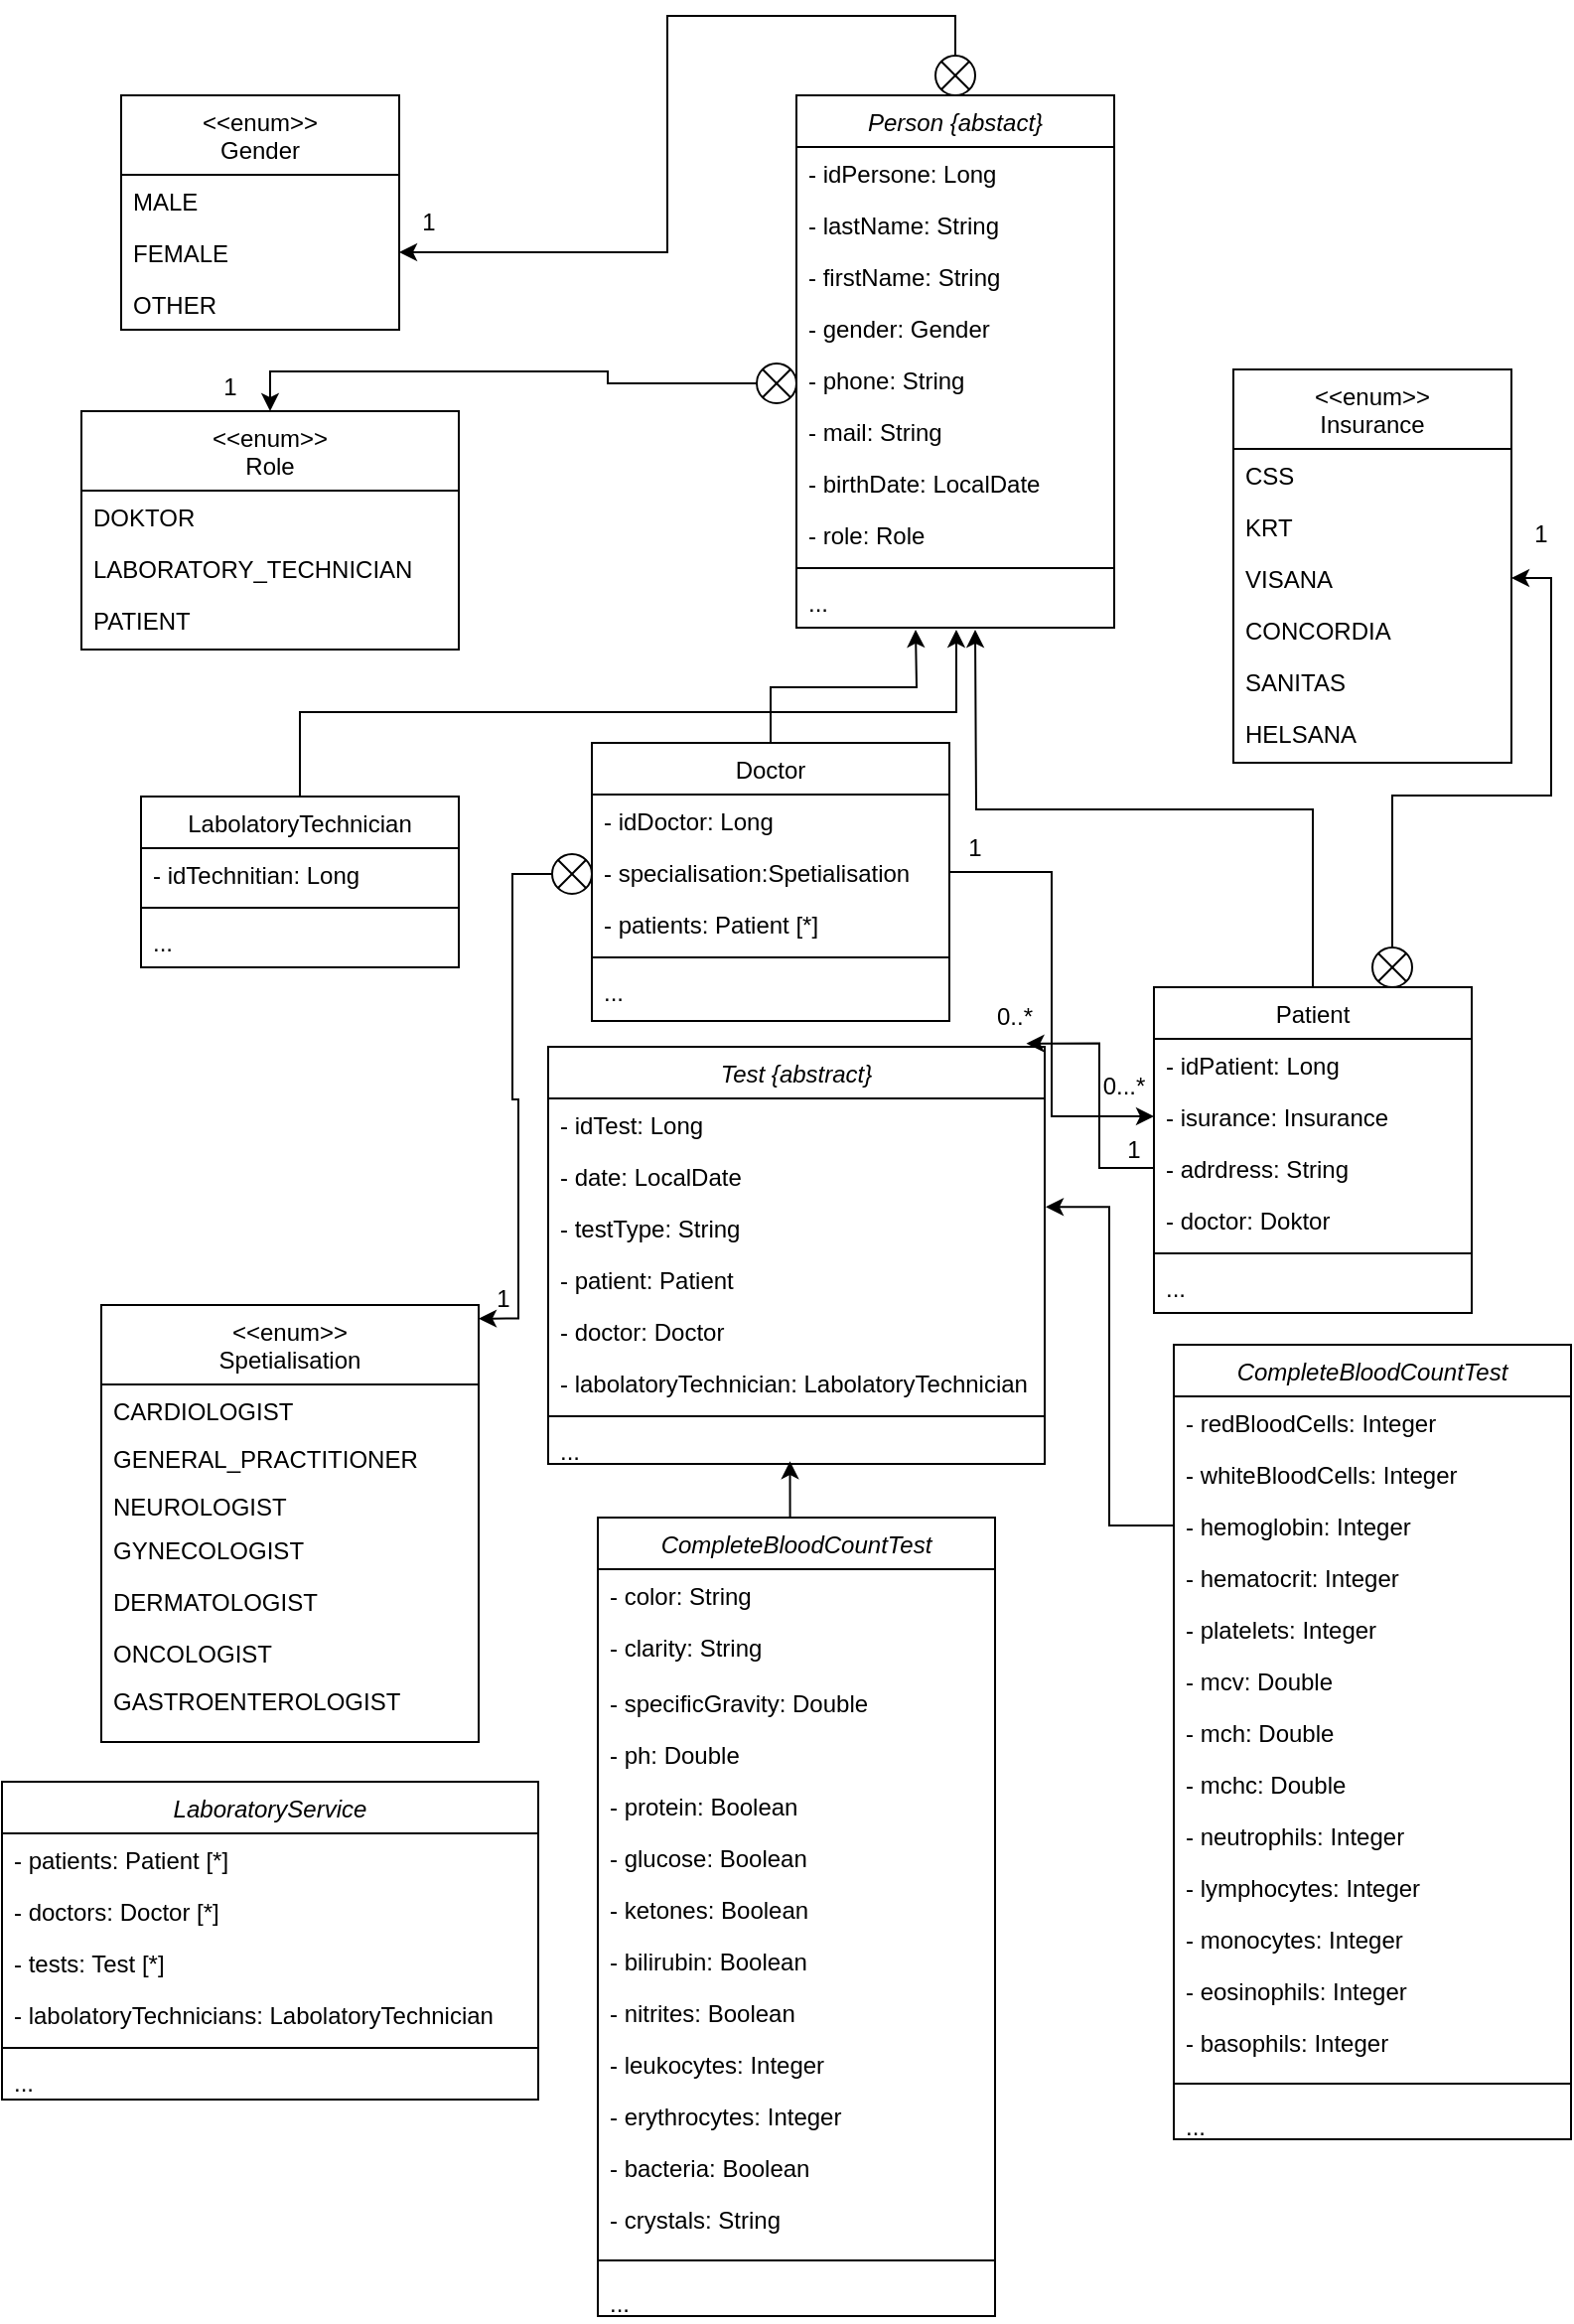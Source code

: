 <mxfile version="26.2.14">
  <diagram id="C5RBs43oDa-KdzZeNtuy" name="Page-1">
    <mxGraphModel dx="2108" dy="562" grid="1" gridSize="10" guides="1" tooltips="1" connect="1" arrows="1" fold="1" page="1" pageScale="1" pageWidth="827" pageHeight="1169" math="0" shadow="0">
      <root>
        <mxCell id="WIyWlLk6GJQsqaUBKTNV-0" />
        <mxCell id="WIyWlLk6GJQsqaUBKTNV-1" parent="WIyWlLk6GJQsqaUBKTNV-0" />
        <mxCell id="FPrqy9m5EWMJIwsa5vdO-49" style="edgeStyle=orthogonalEdgeStyle;rounded=0;orthogonalLoop=1;jettySize=auto;html=1;exitX=0.5;exitY=0;exitDx=0;exitDy=0;entryX=1;entryY=0.5;entryDx=0;entryDy=0;" edge="1" parent="WIyWlLk6GJQsqaUBKTNV-1" source="FPrqy9m5EWMJIwsa5vdO-242" target="FPrqy9m5EWMJIwsa5vdO-17">
          <mxGeometry relative="1" as="geometry" />
        </mxCell>
        <mxCell id="zkfFHV4jXpPFQw0GAbJ--0" value="Person {abstact}" style="swimlane;fontStyle=2;align=center;verticalAlign=top;childLayout=stackLayout;horizontal=1;startSize=26;horizontalStack=0;resizeParent=1;resizeLast=0;collapsible=1;marginBottom=0;rounded=0;shadow=0;strokeWidth=1;strokeColor=#000000;" parent="WIyWlLk6GJQsqaUBKTNV-1" vertex="1">
          <mxGeometry x="-400" y="51" width="160" height="268" as="geometry">
            <mxRectangle x="230" y="140" width="160" height="26" as="alternateBounds" />
          </mxGeometry>
        </mxCell>
        <mxCell id="zkfFHV4jXpPFQw0GAbJ--2" value="- idPersone: Long" style="text;align=left;verticalAlign=top;spacingLeft=4;spacingRight=4;overflow=hidden;rotatable=0;points=[[0,0.5],[1,0.5]];portConstraint=eastwest;rounded=0;shadow=0;html=0;" parent="zkfFHV4jXpPFQw0GAbJ--0" vertex="1">
          <mxGeometry y="26" width="160" height="26" as="geometry" />
        </mxCell>
        <mxCell id="zkfFHV4jXpPFQw0GAbJ--1" value="- lastName: String&#xa;" style="text;align=left;verticalAlign=top;spacingLeft=4;spacingRight=4;overflow=hidden;rotatable=0;points=[[0,0.5],[1,0.5]];portConstraint=eastwest;" parent="zkfFHV4jXpPFQw0GAbJ--0" vertex="1">
          <mxGeometry y="52" width="160" height="26" as="geometry" />
        </mxCell>
        <mxCell id="zkfFHV4jXpPFQw0GAbJ--3" value="- firstName: String" style="text;align=left;verticalAlign=top;spacingLeft=4;spacingRight=4;overflow=hidden;rotatable=0;points=[[0,0.5],[1,0.5]];portConstraint=eastwest;rounded=0;shadow=0;html=0;" parent="zkfFHV4jXpPFQw0GAbJ--0" vertex="1">
          <mxGeometry y="78" width="160" height="26" as="geometry" />
        </mxCell>
        <mxCell id="zkfFHV4jXpPFQw0GAbJ--5" value="- gender: Gender" style="text;align=left;verticalAlign=top;spacingLeft=4;spacingRight=4;overflow=hidden;rotatable=0;points=[[0,0.5],[1,0.5]];portConstraint=eastwest;" parent="zkfFHV4jXpPFQw0GAbJ--0" vertex="1">
          <mxGeometry y="104" width="160" height="26" as="geometry" />
        </mxCell>
        <mxCell id="FPrqy9m5EWMJIwsa5vdO-8" value="- phone: String" style="text;align=left;verticalAlign=top;spacingLeft=4;spacingRight=4;overflow=hidden;rotatable=0;points=[[0,0.5],[1,0.5]];portConstraint=eastwest;" vertex="1" parent="zkfFHV4jXpPFQw0GAbJ--0">
          <mxGeometry y="130" width="160" height="26" as="geometry" />
        </mxCell>
        <mxCell id="FPrqy9m5EWMJIwsa5vdO-9" value="- mail: String" style="text;align=left;verticalAlign=top;spacingLeft=4;spacingRight=4;overflow=hidden;rotatable=0;points=[[0,0.5],[1,0.5]];portConstraint=eastwest;" vertex="1" parent="zkfFHV4jXpPFQw0GAbJ--0">
          <mxGeometry y="156" width="160" height="26" as="geometry" />
        </mxCell>
        <mxCell id="FPrqy9m5EWMJIwsa5vdO-11" value="- birthDate: LocalDate" style="text;align=left;verticalAlign=top;spacingLeft=4;spacingRight=4;overflow=hidden;rotatable=0;points=[[0,0.5],[1,0.5]];portConstraint=eastwest;" vertex="1" parent="zkfFHV4jXpPFQw0GAbJ--0">
          <mxGeometry y="182" width="160" height="26" as="geometry" />
        </mxCell>
        <mxCell id="FPrqy9m5EWMJIwsa5vdO-14" value="- role: Role" style="text;align=left;verticalAlign=top;spacingLeft=4;spacingRight=4;overflow=hidden;rotatable=0;points=[[0,0.5],[1,0.5]];portConstraint=eastwest;" vertex="1" parent="zkfFHV4jXpPFQw0GAbJ--0">
          <mxGeometry y="208" width="160" height="26" as="geometry" />
        </mxCell>
        <mxCell id="FPrqy9m5EWMJIwsa5vdO-15" value="" style="line;html=1;strokeWidth=1;align=left;verticalAlign=middle;spacingTop=-1;spacingLeft=3;spacingRight=3;rotatable=0;labelPosition=right;points=[];portConstraint=eastwest;" vertex="1" parent="zkfFHV4jXpPFQw0GAbJ--0">
          <mxGeometry y="234" width="160" height="8" as="geometry" />
        </mxCell>
        <mxCell id="FPrqy9m5EWMJIwsa5vdO-16" value="..." style="text;align=left;verticalAlign=top;spacingLeft=4;spacingRight=4;overflow=hidden;rotatable=0;points=[[0,0.5],[1,0.5]];portConstraint=eastwest;" vertex="1" parent="zkfFHV4jXpPFQw0GAbJ--0">
          <mxGeometry y="242" width="160" height="26" as="geometry" />
        </mxCell>
        <mxCell id="FPrqy9m5EWMJIwsa5vdO-1" value="&lt;&lt;enum&gt;&gt;&#xa;Gender" style="swimlane;fontStyle=0;align=center;verticalAlign=top;childLayout=stackLayout;horizontal=1;startSize=40;horizontalStack=0;resizeParent=1;resizeLast=0;collapsible=1;marginBottom=0;rounded=0;shadow=0;strokeWidth=1;" vertex="1" parent="WIyWlLk6GJQsqaUBKTNV-1">
          <mxGeometry x="-740" y="51" width="140" height="118" as="geometry">
            <mxRectangle x="340" y="380" width="170" height="26" as="alternateBounds" />
          </mxGeometry>
        </mxCell>
        <mxCell id="FPrqy9m5EWMJIwsa5vdO-18" value="MALE" style="text;align=left;verticalAlign=top;spacingLeft=4;spacingRight=4;overflow=hidden;rotatable=0;points=[[0,0.5],[1,0.5]];portConstraint=eastwest;" vertex="1" parent="FPrqy9m5EWMJIwsa5vdO-1">
          <mxGeometry y="40" width="140" height="26" as="geometry" />
        </mxCell>
        <mxCell id="FPrqy9m5EWMJIwsa5vdO-17" value="FEMALE" style="text;align=left;verticalAlign=top;spacingLeft=4;spacingRight=4;overflow=hidden;rotatable=0;points=[[0,0.5],[1,0.5]];portConstraint=eastwest;" vertex="1" parent="FPrqy9m5EWMJIwsa5vdO-1">
          <mxGeometry y="66" width="140" height="26" as="geometry" />
        </mxCell>
        <mxCell id="FPrqy9m5EWMJIwsa5vdO-19" value="OTHER" style="text;align=left;verticalAlign=top;spacingLeft=4;spacingRight=4;overflow=hidden;rotatable=0;points=[[0,0.5],[1,0.5]];portConstraint=eastwest;" vertex="1" parent="FPrqy9m5EWMJIwsa5vdO-1">
          <mxGeometry y="92" width="140" height="26" as="geometry" />
        </mxCell>
        <mxCell id="FPrqy9m5EWMJIwsa5vdO-46" value="LabolatoryTechnician" style="swimlane;fontStyle=0;align=center;verticalAlign=top;childLayout=stackLayout;horizontal=1;startSize=26;horizontalStack=0;resizeParent=1;resizeLast=0;collapsible=1;marginBottom=0;rounded=0;shadow=0;strokeWidth=1;" vertex="1" parent="WIyWlLk6GJQsqaUBKTNV-1">
          <mxGeometry x="-730" y="404" width="160" height="86" as="geometry">
            <mxRectangle x="340" y="380" width="170" height="26" as="alternateBounds" />
          </mxGeometry>
        </mxCell>
        <mxCell id="FPrqy9m5EWMJIwsa5vdO-47" value="- idTechnitian: Long" style="text;align=left;verticalAlign=top;spacingLeft=4;spacingRight=4;overflow=hidden;rotatable=0;points=[[0,0.5],[1,0.5]];portConstraint=eastwest;" vertex="1" parent="FPrqy9m5EWMJIwsa5vdO-46">
          <mxGeometry y="26" width="160" height="26" as="geometry" />
        </mxCell>
        <mxCell id="FPrqy9m5EWMJIwsa5vdO-48" value="" style="line;html=1;strokeWidth=1;align=left;verticalAlign=middle;spacingTop=-1;spacingLeft=3;spacingRight=3;rotatable=0;labelPosition=right;points=[];portConstraint=eastwest;" vertex="1" parent="FPrqy9m5EWMJIwsa5vdO-46">
          <mxGeometry y="52" width="160" height="8" as="geometry" />
        </mxCell>
        <mxCell id="FPrqy9m5EWMJIwsa5vdO-64" value="..." style="text;align=left;verticalAlign=top;spacingLeft=4;spacingRight=4;overflow=hidden;rotatable=0;points=[[0,0.5],[1,0.5]];portConstraint=eastwest;" vertex="1" parent="FPrqy9m5EWMJIwsa5vdO-46">
          <mxGeometry y="60" width="160" height="26" as="geometry" />
        </mxCell>
        <mxCell id="FPrqy9m5EWMJIwsa5vdO-56" value="1" style="text;html=1;align=center;verticalAlign=middle;whiteSpace=wrap;rounded=0;" vertex="1" parent="WIyWlLk6GJQsqaUBKTNV-1">
          <mxGeometry x="-700" y="189" width="30" height="17" as="geometry" />
        </mxCell>
        <mxCell id="FPrqy9m5EWMJIwsa5vdO-59" value="1" style="text;html=1;align=center;verticalAlign=middle;whiteSpace=wrap;rounded=0;" vertex="1" parent="WIyWlLk6GJQsqaUBKTNV-1">
          <mxGeometry x="-600" y="100" width="30" height="30" as="geometry" />
        </mxCell>
        <mxCell id="FPrqy9m5EWMJIwsa5vdO-60" style="edgeStyle=orthogonalEdgeStyle;rounded=0;orthogonalLoop=1;jettySize=auto;html=1;exitX=0.5;exitY=0;exitDx=0;exitDy=0;entryX=0.503;entryY=1.038;entryDx=0;entryDy=0;entryPerimeter=0;" edge="1" parent="WIyWlLk6GJQsqaUBKTNV-1" source="FPrqy9m5EWMJIwsa5vdO-46" target="FPrqy9m5EWMJIwsa5vdO-16">
          <mxGeometry relative="1" as="geometry" />
        </mxCell>
        <mxCell id="FPrqy9m5EWMJIwsa5vdO-71" style="edgeStyle=orthogonalEdgeStyle;rounded=0;orthogonalLoop=1;jettySize=auto;html=1;exitX=0.5;exitY=0;exitDx=0;exitDy=0;" edge="1" parent="WIyWlLk6GJQsqaUBKTNV-1" source="FPrqy9m5EWMJIwsa5vdO-65">
          <mxGeometry relative="1" as="geometry">
            <mxPoint x="-310" y="320" as="targetPoint" />
          </mxGeometry>
        </mxCell>
        <mxCell id="FPrqy9m5EWMJIwsa5vdO-90" style="edgeStyle=orthogonalEdgeStyle;rounded=0;orthogonalLoop=1;jettySize=auto;html=1;exitX=0.75;exitY=0;exitDx=0;exitDy=0;entryX=1;entryY=0.5;entryDx=0;entryDy=0;" edge="1" parent="WIyWlLk6GJQsqaUBKTNV-1" source="FPrqy9m5EWMJIwsa5vdO-65" target="FPrqy9m5EWMJIwsa5vdO-88">
          <mxGeometry relative="1" as="geometry" />
        </mxCell>
        <mxCell id="FPrqy9m5EWMJIwsa5vdO-65" value="Patient" style="swimlane;fontStyle=0;align=center;verticalAlign=top;childLayout=stackLayout;horizontal=1;startSize=26;horizontalStack=0;resizeParent=1;resizeLast=0;collapsible=1;marginBottom=0;rounded=0;shadow=0;strokeWidth=1;" vertex="1" parent="WIyWlLk6GJQsqaUBKTNV-1">
          <mxGeometry x="-220" y="500" width="160" height="164" as="geometry">
            <mxRectangle x="130" y="380" width="160" height="26" as="alternateBounds" />
          </mxGeometry>
        </mxCell>
        <mxCell id="FPrqy9m5EWMJIwsa5vdO-66" value="- idPatient: Long" style="text;align=left;verticalAlign=top;spacingLeft=4;spacingRight=4;overflow=hidden;rotatable=0;points=[[0,0.5],[1,0.5]];portConstraint=eastwest;" vertex="1" parent="FPrqy9m5EWMJIwsa5vdO-65">
          <mxGeometry y="26" width="160" height="26" as="geometry" />
        </mxCell>
        <mxCell id="FPrqy9m5EWMJIwsa5vdO-67" value="- isurance: Insurance" style="text;align=left;verticalAlign=top;spacingLeft=4;spacingRight=4;overflow=hidden;rotatable=0;points=[[0,0.5],[1,0.5]];portConstraint=eastwest;rounded=0;shadow=0;html=0;" vertex="1" parent="FPrqy9m5EWMJIwsa5vdO-65">
          <mxGeometry y="52" width="160" height="26" as="geometry" />
        </mxCell>
        <mxCell id="FPrqy9m5EWMJIwsa5vdO-70" value="- adrdress: String" style="text;align=left;verticalAlign=top;spacingLeft=4;spacingRight=4;overflow=hidden;rotatable=0;points=[[0,0.5],[1,0.5]];portConstraint=eastwest;" vertex="1" parent="FPrqy9m5EWMJIwsa5vdO-65">
          <mxGeometry y="78" width="160" height="26" as="geometry" />
        </mxCell>
        <mxCell id="FPrqy9m5EWMJIwsa5vdO-76" value="- doctor: Doktor" style="text;align=left;verticalAlign=top;spacingLeft=4;spacingRight=4;overflow=hidden;rotatable=0;points=[[0,0.5],[1,0.5]];portConstraint=eastwest;" vertex="1" parent="FPrqy9m5EWMJIwsa5vdO-65">
          <mxGeometry y="104" width="160" height="26" as="geometry" />
        </mxCell>
        <mxCell id="FPrqy9m5EWMJIwsa5vdO-77" value="" style="line;html=1;strokeWidth=1;align=left;verticalAlign=middle;spacingTop=-1;spacingLeft=3;spacingRight=3;rotatable=0;labelPosition=right;points=[];portConstraint=eastwest;" vertex="1" parent="FPrqy9m5EWMJIwsa5vdO-65">
          <mxGeometry y="130" width="160" height="8" as="geometry" />
        </mxCell>
        <mxCell id="FPrqy9m5EWMJIwsa5vdO-84" value="..." style="text;align=left;verticalAlign=top;spacingLeft=4;spacingRight=4;overflow=hidden;rotatable=0;points=[[0,0.5],[1,0.5]];portConstraint=eastwest;" vertex="1" parent="FPrqy9m5EWMJIwsa5vdO-65">
          <mxGeometry y="138" width="160" height="22" as="geometry" />
        </mxCell>
        <mxCell id="FPrqy9m5EWMJIwsa5vdO-85" value="&lt;&lt;enum&gt;&gt;&#xa;Insurance" style="swimlane;fontStyle=0;align=center;verticalAlign=top;childLayout=stackLayout;horizontal=1;startSize=40;horizontalStack=0;resizeParent=1;resizeLast=0;collapsible=1;marginBottom=0;rounded=0;shadow=0;strokeWidth=1;" vertex="1" parent="WIyWlLk6GJQsqaUBKTNV-1">
          <mxGeometry x="-180" y="189" width="140" height="198" as="geometry">
            <mxRectangle x="340" y="380" width="170" height="26" as="alternateBounds" />
          </mxGeometry>
        </mxCell>
        <mxCell id="FPrqy9m5EWMJIwsa5vdO-86" value="CSS    " style="text;align=left;verticalAlign=top;spacingLeft=4;spacingRight=4;overflow=hidden;rotatable=0;points=[[0,0.5],[1,0.5]];portConstraint=eastwest;" vertex="1" parent="FPrqy9m5EWMJIwsa5vdO-85">
          <mxGeometry y="40" width="140" height="26" as="geometry" />
        </mxCell>
        <mxCell id="FPrqy9m5EWMJIwsa5vdO-87" value="KRT" style="text;align=left;verticalAlign=top;spacingLeft=4;spacingRight=4;overflow=hidden;rotatable=0;points=[[0,0.5],[1,0.5]];portConstraint=eastwest;" vertex="1" parent="FPrqy9m5EWMJIwsa5vdO-85">
          <mxGeometry y="66" width="140" height="26" as="geometry" />
        </mxCell>
        <mxCell id="FPrqy9m5EWMJIwsa5vdO-88" value="VISANA" style="text;align=left;verticalAlign=top;spacingLeft=4;spacingRight=4;overflow=hidden;rotatable=0;points=[[0,0.5],[1,0.5]];portConstraint=eastwest;" vertex="1" parent="FPrqy9m5EWMJIwsa5vdO-85">
          <mxGeometry y="92" width="140" height="26" as="geometry" />
        </mxCell>
        <mxCell id="FPrqy9m5EWMJIwsa5vdO-92" value="CONCORDIA" style="text;align=left;verticalAlign=top;spacingLeft=4;spacingRight=4;overflow=hidden;rotatable=0;points=[[0,0.5],[1,0.5]];portConstraint=eastwest;" vertex="1" parent="FPrqy9m5EWMJIwsa5vdO-85">
          <mxGeometry y="118" width="140" height="26" as="geometry" />
        </mxCell>
        <mxCell id="FPrqy9m5EWMJIwsa5vdO-93" value="SANITAS" style="text;align=left;verticalAlign=top;spacingLeft=4;spacingRight=4;overflow=hidden;rotatable=0;points=[[0,0.5],[1,0.5]];portConstraint=eastwest;" vertex="1" parent="FPrqy9m5EWMJIwsa5vdO-85">
          <mxGeometry y="144" width="140" height="26" as="geometry" />
        </mxCell>
        <mxCell id="FPrqy9m5EWMJIwsa5vdO-94" value="HELSANA" style="text;align=left;verticalAlign=top;spacingLeft=4;spacingRight=4;overflow=hidden;rotatable=0;points=[[0,0.5],[1,0.5]];portConstraint=eastwest;" vertex="1" parent="FPrqy9m5EWMJIwsa5vdO-85">
          <mxGeometry y="170" width="140" height="26" as="geometry" />
        </mxCell>
        <mxCell id="FPrqy9m5EWMJIwsa5vdO-107" style="edgeStyle=orthogonalEdgeStyle;rounded=0;orthogonalLoop=1;jettySize=auto;html=1;exitX=0.5;exitY=0;exitDx=0;exitDy=0;" edge="1" parent="WIyWlLk6GJQsqaUBKTNV-1" source="FPrqy9m5EWMJIwsa5vdO-99">
          <mxGeometry relative="1" as="geometry">
            <mxPoint x="-340" y="320" as="targetPoint" />
          </mxGeometry>
        </mxCell>
        <mxCell id="FPrqy9m5EWMJIwsa5vdO-99" value="Doctor" style="swimlane;fontStyle=0;align=center;verticalAlign=top;childLayout=stackLayout;horizontal=1;startSize=26;horizontalStack=0;resizeParent=1;resizeLast=0;collapsible=1;marginBottom=0;rounded=0;shadow=0;strokeWidth=1;" vertex="1" parent="WIyWlLk6GJQsqaUBKTNV-1">
          <mxGeometry x="-503" y="377" width="180" height="140" as="geometry">
            <mxRectangle x="130" y="380" width="160" height="26" as="alternateBounds" />
          </mxGeometry>
        </mxCell>
        <mxCell id="FPrqy9m5EWMJIwsa5vdO-100" value="- idDoctor: Long" style="text;align=left;verticalAlign=top;spacingLeft=4;spacingRight=4;overflow=hidden;rotatable=0;points=[[0,0.5],[1,0.5]];portConstraint=eastwest;" vertex="1" parent="FPrqy9m5EWMJIwsa5vdO-99">
          <mxGeometry y="26" width="180" height="26" as="geometry" />
        </mxCell>
        <mxCell id="FPrqy9m5EWMJIwsa5vdO-101" value="- specialisation:Spetialisation" style="text;align=left;verticalAlign=top;spacingLeft=4;spacingRight=4;overflow=hidden;rotatable=0;points=[[0,0.5],[1,0.5]];portConstraint=eastwest;rounded=0;shadow=0;html=0;" vertex="1" parent="FPrqy9m5EWMJIwsa5vdO-99">
          <mxGeometry y="52" width="180" height="26" as="geometry" />
        </mxCell>
        <mxCell id="FPrqy9m5EWMJIwsa5vdO-103" value="- patients: Patient [*]" style="text;align=left;verticalAlign=top;spacingLeft=4;spacingRight=4;overflow=hidden;rotatable=0;points=[[0,0.5],[1,0.5]];portConstraint=eastwest;" vertex="1" parent="FPrqy9m5EWMJIwsa5vdO-99">
          <mxGeometry y="78" width="180" height="26" as="geometry" />
        </mxCell>
        <mxCell id="FPrqy9m5EWMJIwsa5vdO-104" value="" style="line;html=1;strokeWidth=1;align=left;verticalAlign=middle;spacingTop=-1;spacingLeft=3;spacingRight=3;rotatable=0;labelPosition=right;points=[];portConstraint=eastwest;" vertex="1" parent="FPrqy9m5EWMJIwsa5vdO-99">
          <mxGeometry y="104" width="180" height="8" as="geometry" />
        </mxCell>
        <mxCell id="FPrqy9m5EWMJIwsa5vdO-105" value="..." style="text;align=left;verticalAlign=top;spacingLeft=4;spacingRight=4;overflow=hidden;rotatable=0;points=[[0,0.5],[1,0.5]];portConstraint=eastwest;" vertex="1" parent="FPrqy9m5EWMJIwsa5vdO-99">
          <mxGeometry y="112" width="180" height="26" as="geometry" />
        </mxCell>
        <mxCell id="FPrqy9m5EWMJIwsa5vdO-115" value="&lt;&lt;enum&gt;&gt;&#xa;Role" style="swimlane;fontStyle=0;align=center;verticalAlign=top;childLayout=stackLayout;horizontal=1;startSize=40;horizontalStack=0;resizeParent=1;resizeLast=0;collapsible=1;marginBottom=0;rounded=0;shadow=0;strokeWidth=1;" vertex="1" parent="WIyWlLk6GJQsqaUBKTNV-1">
          <mxGeometry x="-760" y="210" width="190" height="120" as="geometry">
            <mxRectangle x="340" y="380" width="170" height="26" as="alternateBounds" />
          </mxGeometry>
        </mxCell>
        <mxCell id="FPrqy9m5EWMJIwsa5vdO-116" value="DOKTOR" style="text;align=left;verticalAlign=top;spacingLeft=4;spacingRight=4;overflow=hidden;rotatable=0;points=[[0,0.5],[1,0.5]];portConstraint=eastwest;" vertex="1" parent="FPrqy9m5EWMJIwsa5vdO-115">
          <mxGeometry y="40" width="190" height="26" as="geometry" />
        </mxCell>
        <mxCell id="FPrqy9m5EWMJIwsa5vdO-117" value="LABORATORY_TECHNICIAN" style="text;align=left;verticalAlign=top;spacingLeft=4;spacingRight=4;overflow=hidden;rotatable=0;points=[[0,0.5],[1,0.5]];portConstraint=eastwest;" vertex="1" parent="FPrqy9m5EWMJIwsa5vdO-115">
          <mxGeometry y="66" width="190" height="26" as="geometry" />
        </mxCell>
        <mxCell id="FPrqy9m5EWMJIwsa5vdO-118" value="PATIENT" style="text;align=left;verticalAlign=top;spacingLeft=4;spacingRight=4;overflow=hidden;rotatable=0;points=[[0,0.5],[1,0.5]];portConstraint=eastwest;" vertex="1" parent="FPrqy9m5EWMJIwsa5vdO-115">
          <mxGeometry y="92" width="190" height="28" as="geometry" />
        </mxCell>
        <mxCell id="FPrqy9m5EWMJIwsa5vdO-119" value="&lt;&lt;enum&gt;&gt;&#xa;Spetialisation" style="swimlane;fontStyle=0;align=center;verticalAlign=top;childLayout=stackLayout;horizontal=1;startSize=40;horizontalStack=0;resizeParent=1;resizeLast=0;collapsible=1;marginBottom=0;rounded=0;shadow=0;strokeWidth=1;" vertex="1" parent="WIyWlLk6GJQsqaUBKTNV-1">
          <mxGeometry x="-750" y="660" width="190" height="220" as="geometry">
            <mxRectangle x="340" y="380" width="170" height="26" as="alternateBounds" />
          </mxGeometry>
        </mxCell>
        <mxCell id="FPrqy9m5EWMJIwsa5vdO-121" value="CARDIOLOGIST" style="text;align=left;verticalAlign=top;spacingLeft=4;spacingRight=4;overflow=hidden;rotatable=0;points=[[0,0.5],[1,0.5]];portConstraint=eastwest;" vertex="1" parent="FPrqy9m5EWMJIwsa5vdO-119">
          <mxGeometry y="40" width="190" height="24" as="geometry" />
        </mxCell>
        <mxCell id="FPrqy9m5EWMJIwsa5vdO-128" value="GENERAL_PRACTITIONER" style="text;align=left;verticalAlign=top;spacingLeft=4;spacingRight=4;overflow=hidden;rotatable=0;points=[[0,0.5],[1,0.5]];portConstraint=eastwest;" vertex="1" parent="FPrqy9m5EWMJIwsa5vdO-119">
          <mxGeometry y="64" width="190" height="24" as="geometry" />
        </mxCell>
        <mxCell id="FPrqy9m5EWMJIwsa5vdO-129" value="NEUROLOGIST" style="text;align=left;verticalAlign=top;spacingLeft=4;spacingRight=4;overflow=hidden;rotatable=0;points=[[0,0.5],[1,0.5]];portConstraint=eastwest;" vertex="1" parent="FPrqy9m5EWMJIwsa5vdO-119">
          <mxGeometry y="88" width="190" height="22" as="geometry" />
        </mxCell>
        <mxCell id="FPrqy9m5EWMJIwsa5vdO-130" value="GYNECOLOGIST" style="text;align=left;verticalAlign=top;spacingLeft=4;spacingRight=4;overflow=hidden;rotatable=0;points=[[0,0.5],[1,0.5]];portConstraint=eastwest;" vertex="1" parent="FPrqy9m5EWMJIwsa5vdO-119">
          <mxGeometry y="110" width="190" height="26" as="geometry" />
        </mxCell>
        <mxCell id="FPrqy9m5EWMJIwsa5vdO-132" value="DERMATOLOGIST" style="text;align=left;verticalAlign=top;spacingLeft=4;spacingRight=4;overflow=hidden;rotatable=0;points=[[0,0.5],[1,0.5]];portConstraint=eastwest;" vertex="1" parent="FPrqy9m5EWMJIwsa5vdO-119">
          <mxGeometry y="136" width="190" height="26" as="geometry" />
        </mxCell>
        <mxCell id="FPrqy9m5EWMJIwsa5vdO-133" value="ONCOLOGIST" style="text;align=left;verticalAlign=top;spacingLeft=4;spacingRight=4;overflow=hidden;rotatable=0;points=[[0,0.5],[1,0.5]];portConstraint=eastwest;" vertex="1" parent="FPrqy9m5EWMJIwsa5vdO-119">
          <mxGeometry y="162" width="190" height="24" as="geometry" />
        </mxCell>
        <mxCell id="FPrqy9m5EWMJIwsa5vdO-135" value="GASTROENTEROLOGIST" style="text;align=left;verticalAlign=top;spacingLeft=4;spacingRight=4;overflow=hidden;rotatable=0;points=[[0,0.5],[1,0.5]];portConstraint=eastwest;" vertex="1" parent="FPrqy9m5EWMJIwsa5vdO-119">
          <mxGeometry y="186" width="190" height="30" as="geometry" />
        </mxCell>
        <mxCell id="FPrqy9m5EWMJIwsa5vdO-136" style="edgeStyle=orthogonalEdgeStyle;rounded=0;orthogonalLoop=1;jettySize=auto;html=1;exitX=0;exitY=0.5;exitDx=0;exitDy=0;entryX=1;entryY=0.031;entryDx=0;entryDy=0;entryPerimeter=0;" edge="1" parent="WIyWlLk6GJQsqaUBKTNV-1" source="FPrqy9m5EWMJIwsa5vdO-140" target="FPrqy9m5EWMJIwsa5vdO-119">
          <mxGeometry relative="1" as="geometry" />
        </mxCell>
        <mxCell id="FPrqy9m5EWMJIwsa5vdO-150" value="" style="shape=sumEllipse;perimeter=ellipsePerimeter;whiteSpace=wrap;html=1;backgroundOutline=1;" vertex="1" parent="WIyWlLk6GJQsqaUBKTNV-1">
          <mxGeometry x="-110" y="480" width="20" height="20" as="geometry" />
        </mxCell>
        <mxCell id="FPrqy9m5EWMJIwsa5vdO-180" value="Test {abstract}" style="swimlane;fontStyle=2;align=center;verticalAlign=top;childLayout=stackLayout;horizontal=1;startSize=26;horizontalStack=0;resizeParent=1;resizeLast=0;collapsible=1;marginBottom=0;rounded=0;shadow=0;strokeWidth=1;strokeColor=#000000;" vertex="1" parent="WIyWlLk6GJQsqaUBKTNV-1">
          <mxGeometry x="-525" y="530" width="250" height="210" as="geometry">
            <mxRectangle x="230" y="140" width="160" height="26" as="alternateBounds" />
          </mxGeometry>
        </mxCell>
        <mxCell id="FPrqy9m5EWMJIwsa5vdO-181" value="- idTest: Long" style="text;align=left;verticalAlign=top;spacingLeft=4;spacingRight=4;overflow=hidden;rotatable=0;points=[[0,0.5],[1,0.5]];portConstraint=eastwest;rounded=0;shadow=0;html=0;" vertex="1" parent="FPrqy9m5EWMJIwsa5vdO-180">
          <mxGeometry y="26" width="250" height="26" as="geometry" />
        </mxCell>
        <mxCell id="FPrqy9m5EWMJIwsa5vdO-182" value="- date: LocalDate&#xa;" style="text;align=left;verticalAlign=top;spacingLeft=4;spacingRight=4;overflow=hidden;rotatable=0;points=[[0,0.5],[1,0.5]];portConstraint=eastwest;" vertex="1" parent="FPrqy9m5EWMJIwsa5vdO-180">
          <mxGeometry y="52" width="250" height="26" as="geometry" />
        </mxCell>
        <mxCell id="FPrqy9m5EWMJIwsa5vdO-183" value="- testType: String" style="text;align=left;verticalAlign=top;spacingLeft=4;spacingRight=4;overflow=hidden;rotatable=0;points=[[0,0.5],[1,0.5]];portConstraint=eastwest;rounded=0;shadow=0;html=0;" vertex="1" parent="FPrqy9m5EWMJIwsa5vdO-180">
          <mxGeometry y="78" width="250" height="26" as="geometry" />
        </mxCell>
        <mxCell id="FPrqy9m5EWMJIwsa5vdO-184" value="- patient: Patient" style="text;align=left;verticalAlign=top;spacingLeft=4;spacingRight=4;overflow=hidden;rotatable=0;points=[[0,0.5],[1,0.5]];portConstraint=eastwest;" vertex="1" parent="FPrqy9m5EWMJIwsa5vdO-180">
          <mxGeometry y="104" width="250" height="26" as="geometry" />
        </mxCell>
        <mxCell id="FPrqy9m5EWMJIwsa5vdO-185" value="- doctor: Doctor" style="text;align=left;verticalAlign=top;spacingLeft=4;spacingRight=4;overflow=hidden;rotatable=0;points=[[0,0.5],[1,0.5]];portConstraint=eastwest;" vertex="1" parent="FPrqy9m5EWMJIwsa5vdO-180">
          <mxGeometry y="130" width="250" height="26" as="geometry" />
        </mxCell>
        <mxCell id="FPrqy9m5EWMJIwsa5vdO-186" value="- labolatoryTechnician: LabolatoryTechnician" style="text;align=left;verticalAlign=top;spacingLeft=4;spacingRight=4;overflow=hidden;rotatable=0;points=[[0,0.5],[1,0.5]];portConstraint=eastwest;" vertex="1" parent="FPrqy9m5EWMJIwsa5vdO-180">
          <mxGeometry y="156" width="250" height="26" as="geometry" />
        </mxCell>
        <mxCell id="FPrqy9m5EWMJIwsa5vdO-189" value="" style="line;html=1;strokeWidth=1;align=left;verticalAlign=middle;spacingTop=-1;spacingLeft=3;spacingRight=3;rotatable=0;labelPosition=right;points=[];portConstraint=eastwest;" vertex="1" parent="FPrqy9m5EWMJIwsa5vdO-180">
          <mxGeometry y="182" width="250" height="8" as="geometry" />
        </mxCell>
        <mxCell id="FPrqy9m5EWMJIwsa5vdO-190" value="..." style="text;align=left;verticalAlign=top;spacingLeft=4;spacingRight=4;overflow=hidden;rotatable=0;points=[[0,0.5],[1,0.5]];portConstraint=eastwest;" vertex="1" parent="FPrqy9m5EWMJIwsa5vdO-180">
          <mxGeometry y="190" width="250" height="20" as="geometry" />
        </mxCell>
        <mxCell id="FPrqy9m5EWMJIwsa5vdO-191" value="CompleteBloodCountTest" style="swimlane;fontStyle=2;align=center;verticalAlign=top;childLayout=stackLayout;horizontal=1;startSize=26;horizontalStack=0;resizeParent=1;resizeLast=0;collapsible=1;marginBottom=0;rounded=0;shadow=0;strokeWidth=1;strokeColor=#000000;" vertex="1" parent="WIyWlLk6GJQsqaUBKTNV-1">
          <mxGeometry x="-210" y="680" width="200" height="400" as="geometry">
            <mxRectangle x="230" y="140" width="160" height="26" as="alternateBounds" />
          </mxGeometry>
        </mxCell>
        <mxCell id="FPrqy9m5EWMJIwsa5vdO-192" value="- redBloodCells: Integer" style="text;align=left;verticalAlign=top;spacingLeft=4;spacingRight=4;overflow=hidden;rotatable=0;points=[[0,0.5],[1,0.5]];portConstraint=eastwest;rounded=0;shadow=0;html=0;" vertex="1" parent="FPrqy9m5EWMJIwsa5vdO-191">
          <mxGeometry y="26" width="200" height="26" as="geometry" />
        </mxCell>
        <mxCell id="FPrqy9m5EWMJIwsa5vdO-193" value="- whiteBloodCells: Integer&#xa;" style="text;align=left;verticalAlign=top;spacingLeft=4;spacingRight=4;overflow=hidden;rotatable=0;points=[[0,0.5],[1,0.5]];portConstraint=eastwest;" vertex="1" parent="FPrqy9m5EWMJIwsa5vdO-191">
          <mxGeometry y="52" width="200" height="26" as="geometry" />
        </mxCell>
        <mxCell id="FPrqy9m5EWMJIwsa5vdO-194" value="- hemoglobin: Integer" style="text;align=left;verticalAlign=top;spacingLeft=4;spacingRight=4;overflow=hidden;rotatable=0;points=[[0,0.5],[1,0.5]];portConstraint=eastwest;rounded=0;shadow=0;html=0;" vertex="1" parent="FPrqy9m5EWMJIwsa5vdO-191">
          <mxGeometry y="78" width="200" height="26" as="geometry" />
        </mxCell>
        <mxCell id="FPrqy9m5EWMJIwsa5vdO-195" value="- hematocrit: Integer" style="text;align=left;verticalAlign=top;spacingLeft=4;spacingRight=4;overflow=hidden;rotatable=0;points=[[0,0.5],[1,0.5]];portConstraint=eastwest;" vertex="1" parent="FPrqy9m5EWMJIwsa5vdO-191">
          <mxGeometry y="104" width="200" height="26" as="geometry" />
        </mxCell>
        <mxCell id="FPrqy9m5EWMJIwsa5vdO-196" value="- platelets: Integer" style="text;align=left;verticalAlign=top;spacingLeft=4;spacingRight=4;overflow=hidden;rotatable=0;points=[[0,0.5],[1,0.5]];portConstraint=eastwest;" vertex="1" parent="FPrqy9m5EWMJIwsa5vdO-191">
          <mxGeometry y="130" width="200" height="26" as="geometry" />
        </mxCell>
        <mxCell id="FPrqy9m5EWMJIwsa5vdO-197" value="- mcv: Double" style="text;align=left;verticalAlign=top;spacingLeft=4;spacingRight=4;overflow=hidden;rotatable=0;points=[[0,0.5],[1,0.5]];portConstraint=eastwest;" vertex="1" parent="FPrqy9m5EWMJIwsa5vdO-191">
          <mxGeometry y="156" width="200" height="26" as="geometry" />
        </mxCell>
        <mxCell id="FPrqy9m5EWMJIwsa5vdO-198" value="- mch: Double" style="text;align=left;verticalAlign=top;spacingLeft=4;spacingRight=4;overflow=hidden;rotatable=0;points=[[0,0.5],[1,0.5]];portConstraint=eastwest;" vertex="1" parent="FPrqy9m5EWMJIwsa5vdO-191">
          <mxGeometry y="182" width="200" height="26" as="geometry" />
        </mxCell>
        <mxCell id="FPrqy9m5EWMJIwsa5vdO-199" value="- mchc: Double" style="text;align=left;verticalAlign=top;spacingLeft=4;spacingRight=4;overflow=hidden;rotatable=0;points=[[0,0.5],[1,0.5]];portConstraint=eastwest;" vertex="1" parent="FPrqy9m5EWMJIwsa5vdO-191">
          <mxGeometry y="208" width="200" height="26" as="geometry" />
        </mxCell>
        <mxCell id="FPrqy9m5EWMJIwsa5vdO-206" value="- neutrophils: Integer&#xa;" style="text;align=left;verticalAlign=top;spacingLeft=4;spacingRight=4;overflow=hidden;rotatable=0;points=[[0,0.5],[1,0.5]];portConstraint=eastwest;" vertex="1" parent="FPrqy9m5EWMJIwsa5vdO-191">
          <mxGeometry y="234" width="200" height="26" as="geometry" />
        </mxCell>
        <mxCell id="FPrqy9m5EWMJIwsa5vdO-207" value="- lymphocytes: Integer&#xa;" style="text;align=left;verticalAlign=top;spacingLeft=4;spacingRight=4;overflow=hidden;rotatable=0;points=[[0,0.5],[1,0.5]];portConstraint=eastwest;" vertex="1" parent="FPrqy9m5EWMJIwsa5vdO-191">
          <mxGeometry y="260" width="200" height="26" as="geometry" />
        </mxCell>
        <mxCell id="FPrqy9m5EWMJIwsa5vdO-208" value="- monocytes: Integer&#xa;" style="text;align=left;verticalAlign=top;spacingLeft=4;spacingRight=4;overflow=hidden;rotatable=0;points=[[0,0.5],[1,0.5]];portConstraint=eastwest;" vertex="1" parent="FPrqy9m5EWMJIwsa5vdO-191">
          <mxGeometry y="286" width="200" height="26" as="geometry" />
        </mxCell>
        <mxCell id="FPrqy9m5EWMJIwsa5vdO-209" value="- eosinophils: Integer&#xa;" style="text;align=left;verticalAlign=top;spacingLeft=4;spacingRight=4;overflow=hidden;rotatable=0;points=[[0,0.5],[1,0.5]];portConstraint=eastwest;" vertex="1" parent="FPrqy9m5EWMJIwsa5vdO-191">
          <mxGeometry y="312" width="200" height="26" as="geometry" />
        </mxCell>
        <mxCell id="FPrqy9m5EWMJIwsa5vdO-210" value="- basophils: Integer&#xa;" style="text;align=left;verticalAlign=top;spacingLeft=4;spacingRight=4;overflow=hidden;rotatable=0;points=[[0,0.5],[1,0.5]];portConstraint=eastwest;" vertex="1" parent="FPrqy9m5EWMJIwsa5vdO-191">
          <mxGeometry y="338" width="200" height="26" as="geometry" />
        </mxCell>
        <mxCell id="FPrqy9m5EWMJIwsa5vdO-200" value="" style="line;html=1;strokeWidth=1;align=left;verticalAlign=middle;spacingTop=-1;spacingLeft=3;spacingRight=3;rotatable=0;labelPosition=right;points=[];portConstraint=eastwest;" vertex="1" parent="FPrqy9m5EWMJIwsa5vdO-191">
          <mxGeometry y="364" width="200" height="16" as="geometry" />
        </mxCell>
        <mxCell id="FPrqy9m5EWMJIwsa5vdO-201" value="..." style="text;align=left;verticalAlign=top;spacingLeft=4;spacingRight=4;overflow=hidden;rotatable=0;points=[[0,0.5],[1,0.5]];portConstraint=eastwest;" vertex="1" parent="FPrqy9m5EWMJIwsa5vdO-191">
          <mxGeometry y="380" width="200" height="20" as="geometry" />
        </mxCell>
        <mxCell id="FPrqy9m5EWMJIwsa5vdO-211" style="edgeStyle=orthogonalEdgeStyle;rounded=0;orthogonalLoop=1;jettySize=auto;html=1;exitX=0;exitY=0.5;exitDx=0;exitDy=0;entryX=0.963;entryY=-0.008;entryDx=0;entryDy=0;entryPerimeter=0;" edge="1" parent="WIyWlLk6GJQsqaUBKTNV-1" source="FPrqy9m5EWMJIwsa5vdO-70" target="FPrqy9m5EWMJIwsa5vdO-180">
          <mxGeometry relative="1" as="geometry" />
        </mxCell>
        <mxCell id="FPrqy9m5EWMJIwsa5vdO-212" value="1" style="text;html=1;align=center;verticalAlign=middle;whiteSpace=wrap;rounded=0;" vertex="1" parent="WIyWlLk6GJQsqaUBKTNV-1">
          <mxGeometry x="-560" y="650" width="25" height="14" as="geometry" />
        </mxCell>
        <mxCell id="FPrqy9m5EWMJIwsa5vdO-213" value="1" style="text;html=1;align=center;verticalAlign=middle;whiteSpace=wrap;rounded=0;" vertex="1" parent="WIyWlLk6GJQsqaUBKTNV-1">
          <mxGeometry x="-240" y="573.5" width="20" height="17" as="geometry" />
        </mxCell>
        <mxCell id="FPrqy9m5EWMJIwsa5vdO-214" value="0..*" style="text;html=1;align=center;verticalAlign=middle;whiteSpace=wrap;rounded=0;" vertex="1" parent="WIyWlLk6GJQsqaUBKTNV-1">
          <mxGeometry x="-305" y="500" width="30" height="30" as="geometry" />
        </mxCell>
        <mxCell id="FPrqy9m5EWMJIwsa5vdO-215" value="1" style="text;html=1;align=center;verticalAlign=middle;whiteSpace=wrap;rounded=0;" vertex="1" parent="WIyWlLk6GJQsqaUBKTNV-1">
          <mxGeometry x="-40" y="257" width="30" height="30" as="geometry" />
        </mxCell>
        <mxCell id="FPrqy9m5EWMJIwsa5vdO-216" style="edgeStyle=orthogonalEdgeStyle;rounded=0;orthogonalLoop=1;jettySize=auto;html=1;exitX=1;exitY=0.5;exitDx=0;exitDy=0;entryX=0;entryY=0.5;entryDx=0;entryDy=0;" edge="1" parent="WIyWlLk6GJQsqaUBKTNV-1" source="FPrqy9m5EWMJIwsa5vdO-101" target="FPrqy9m5EWMJIwsa5vdO-67">
          <mxGeometry relative="1" as="geometry" />
        </mxCell>
        <mxCell id="FPrqy9m5EWMJIwsa5vdO-217" value="1" style="text;html=1;align=center;verticalAlign=middle;whiteSpace=wrap;rounded=0;" vertex="1" parent="WIyWlLk6GJQsqaUBKTNV-1">
          <mxGeometry x="-320" y="420" width="20" height="20" as="geometry" />
        </mxCell>
        <mxCell id="FPrqy9m5EWMJIwsa5vdO-218" value="0...*" style="text;html=1;align=center;verticalAlign=middle;whiteSpace=wrap;rounded=0;" vertex="1" parent="WIyWlLk6GJQsqaUBKTNV-1">
          <mxGeometry x="-250" y="540" width="30" height="20" as="geometry" />
        </mxCell>
        <mxCell id="FPrqy9m5EWMJIwsa5vdO-219" style="edgeStyle=orthogonalEdgeStyle;rounded=0;orthogonalLoop=1;jettySize=auto;html=1;exitX=0;exitY=0.5;exitDx=0;exitDy=0;entryX=1.002;entryY=0.1;entryDx=0;entryDy=0;entryPerimeter=0;" edge="1" parent="WIyWlLk6GJQsqaUBKTNV-1" source="FPrqy9m5EWMJIwsa5vdO-194" target="FPrqy9m5EWMJIwsa5vdO-183">
          <mxGeometry relative="1" as="geometry" />
        </mxCell>
        <mxCell id="FPrqy9m5EWMJIwsa5vdO-220" value="CompleteBloodCountTest" style="swimlane;fontStyle=2;align=center;verticalAlign=top;childLayout=stackLayout;horizontal=1;startSize=26;horizontalStack=0;resizeParent=1;resizeLast=0;collapsible=1;marginBottom=0;rounded=0;shadow=0;strokeWidth=1;strokeColor=#000000;" vertex="1" parent="WIyWlLk6GJQsqaUBKTNV-1">
          <mxGeometry x="-500" y="767" width="200" height="402" as="geometry">
            <mxRectangle x="230" y="140" width="160" height="26" as="alternateBounds" />
          </mxGeometry>
        </mxCell>
        <mxCell id="FPrqy9m5EWMJIwsa5vdO-221" value="- color: String" style="text;align=left;verticalAlign=top;spacingLeft=4;spacingRight=4;overflow=hidden;rotatable=0;points=[[0,0.5],[1,0.5]];portConstraint=eastwest;rounded=0;shadow=0;html=0;" vertex="1" parent="FPrqy9m5EWMJIwsa5vdO-220">
          <mxGeometry y="26" width="200" height="26" as="geometry" />
        </mxCell>
        <mxCell id="FPrqy9m5EWMJIwsa5vdO-222" value="- clarity: String&#xa;" style="text;align=left;verticalAlign=top;spacingLeft=4;spacingRight=4;overflow=hidden;rotatable=0;points=[[0,0.5],[1,0.5]];portConstraint=eastwest;" vertex="1" parent="FPrqy9m5EWMJIwsa5vdO-220">
          <mxGeometry y="52" width="200" height="28" as="geometry" />
        </mxCell>
        <mxCell id="FPrqy9m5EWMJIwsa5vdO-223" value="- specificGravity: Double" style="text;align=left;verticalAlign=top;spacingLeft=4;spacingRight=4;overflow=hidden;rotatable=0;points=[[0,0.5],[1,0.5]];portConstraint=eastwest;rounded=0;shadow=0;html=0;" vertex="1" parent="FPrqy9m5EWMJIwsa5vdO-220">
          <mxGeometry y="80" width="200" height="26" as="geometry" />
        </mxCell>
        <mxCell id="FPrqy9m5EWMJIwsa5vdO-224" value="- ph: Double" style="text;align=left;verticalAlign=top;spacingLeft=4;spacingRight=4;overflow=hidden;rotatable=0;points=[[0,0.5],[1,0.5]];portConstraint=eastwest;" vertex="1" parent="FPrqy9m5EWMJIwsa5vdO-220">
          <mxGeometry y="106" width="200" height="26" as="geometry" />
        </mxCell>
        <mxCell id="FPrqy9m5EWMJIwsa5vdO-225" value="- protein: Boolean" style="text;align=left;verticalAlign=top;spacingLeft=4;spacingRight=4;overflow=hidden;rotatable=0;points=[[0,0.5],[1,0.5]];portConstraint=eastwest;" vertex="1" parent="FPrqy9m5EWMJIwsa5vdO-220">
          <mxGeometry y="132" width="200" height="26" as="geometry" />
        </mxCell>
        <mxCell id="FPrqy9m5EWMJIwsa5vdO-226" value="- glucose: Boolean" style="text;align=left;verticalAlign=top;spacingLeft=4;spacingRight=4;overflow=hidden;rotatable=0;points=[[0,0.5],[1,0.5]];portConstraint=eastwest;" vertex="1" parent="FPrqy9m5EWMJIwsa5vdO-220">
          <mxGeometry y="158" width="200" height="26" as="geometry" />
        </mxCell>
        <mxCell id="FPrqy9m5EWMJIwsa5vdO-227" value="- ketones: Boolean" style="text;align=left;verticalAlign=top;spacingLeft=4;spacingRight=4;overflow=hidden;rotatable=0;points=[[0,0.5],[1,0.5]];portConstraint=eastwest;" vertex="1" parent="FPrqy9m5EWMJIwsa5vdO-220">
          <mxGeometry y="184" width="200" height="26" as="geometry" />
        </mxCell>
        <mxCell id="FPrqy9m5EWMJIwsa5vdO-228" value="- bilirubin: Boolean" style="text;align=left;verticalAlign=top;spacingLeft=4;spacingRight=4;overflow=hidden;rotatable=0;points=[[0,0.5],[1,0.5]];portConstraint=eastwest;" vertex="1" parent="FPrqy9m5EWMJIwsa5vdO-220">
          <mxGeometry y="210" width="200" height="26" as="geometry" />
        </mxCell>
        <mxCell id="FPrqy9m5EWMJIwsa5vdO-229" value="- nitrites: Boolean&#xa;" style="text;align=left;verticalAlign=top;spacingLeft=4;spacingRight=4;overflow=hidden;rotatable=0;points=[[0,0.5],[1,0.5]];portConstraint=eastwest;" vertex="1" parent="FPrqy9m5EWMJIwsa5vdO-220">
          <mxGeometry y="236" width="200" height="26" as="geometry" />
        </mxCell>
        <mxCell id="FPrqy9m5EWMJIwsa5vdO-230" value="- leukocytes: Integer&#xa;" style="text;align=left;verticalAlign=top;spacingLeft=4;spacingRight=4;overflow=hidden;rotatable=0;points=[[0,0.5],[1,0.5]];portConstraint=eastwest;" vertex="1" parent="FPrqy9m5EWMJIwsa5vdO-220">
          <mxGeometry y="262" width="200" height="26" as="geometry" />
        </mxCell>
        <mxCell id="FPrqy9m5EWMJIwsa5vdO-231" value="- erythrocytes: Integer&#xa;" style="text;align=left;verticalAlign=top;spacingLeft=4;spacingRight=4;overflow=hidden;rotatable=0;points=[[0,0.5],[1,0.5]];portConstraint=eastwest;" vertex="1" parent="FPrqy9m5EWMJIwsa5vdO-220">
          <mxGeometry y="288" width="200" height="26" as="geometry" />
        </mxCell>
        <mxCell id="FPrqy9m5EWMJIwsa5vdO-232" value="- bacteria: Boolean&#xa;" style="text;align=left;verticalAlign=top;spacingLeft=4;spacingRight=4;overflow=hidden;rotatable=0;points=[[0,0.5],[1,0.5]];portConstraint=eastwest;" vertex="1" parent="FPrqy9m5EWMJIwsa5vdO-220">
          <mxGeometry y="314" width="200" height="26" as="geometry" />
        </mxCell>
        <mxCell id="FPrqy9m5EWMJIwsa5vdO-233" value="- crystals: String" style="text;align=left;verticalAlign=top;spacingLeft=4;spacingRight=4;overflow=hidden;rotatable=0;points=[[0,0.5],[1,0.5]];portConstraint=eastwest;" vertex="1" parent="FPrqy9m5EWMJIwsa5vdO-220">
          <mxGeometry y="340" width="200" height="26" as="geometry" />
        </mxCell>
        <mxCell id="FPrqy9m5EWMJIwsa5vdO-234" value="" style="line;html=1;strokeWidth=1;align=left;verticalAlign=middle;spacingTop=-1;spacingLeft=3;spacingRight=3;rotatable=0;labelPosition=right;points=[];portConstraint=eastwest;" vertex="1" parent="FPrqy9m5EWMJIwsa5vdO-220">
          <mxGeometry y="366" width="200" height="16" as="geometry" />
        </mxCell>
        <mxCell id="FPrqy9m5EWMJIwsa5vdO-235" value="..." style="text;align=left;verticalAlign=top;spacingLeft=4;spacingRight=4;overflow=hidden;rotatable=0;points=[[0,0.5],[1,0.5]];portConstraint=eastwest;" vertex="1" parent="FPrqy9m5EWMJIwsa5vdO-220">
          <mxGeometry y="382" width="200" height="20" as="geometry" />
        </mxCell>
        <mxCell id="FPrqy9m5EWMJIwsa5vdO-247" style="edgeStyle=orthogonalEdgeStyle;rounded=0;orthogonalLoop=1;jettySize=auto;html=1;exitX=0;exitY=0.5;exitDx=0;exitDy=0;" edge="1" parent="WIyWlLk6GJQsqaUBKTNV-1" source="FPrqy9m5EWMJIwsa5vdO-155" target="FPrqy9m5EWMJIwsa5vdO-115">
          <mxGeometry relative="1" as="geometry" />
        </mxCell>
        <mxCell id="FPrqy9m5EWMJIwsa5vdO-155" value="" style="shape=sumEllipse;perimeter=ellipsePerimeter;whiteSpace=wrap;html=1;backgroundOutline=1;" vertex="1" parent="WIyWlLk6GJQsqaUBKTNV-1">
          <mxGeometry x="-420" y="186" width="20" height="20" as="geometry" />
        </mxCell>
        <mxCell id="FPrqy9m5EWMJIwsa5vdO-242" value="" style="shape=sumEllipse;perimeter=ellipsePerimeter;whiteSpace=wrap;html=1;backgroundOutline=1;" vertex="1" parent="WIyWlLk6GJQsqaUBKTNV-1">
          <mxGeometry x="-330" y="31" width="20" height="20" as="geometry" />
        </mxCell>
        <mxCell id="FPrqy9m5EWMJIwsa5vdO-140" value="" style="shape=sumEllipse;perimeter=ellipsePerimeter;whiteSpace=wrap;html=1;backgroundOutline=1;" vertex="1" parent="WIyWlLk6GJQsqaUBKTNV-1">
          <mxGeometry x="-523" y="433" width="20" height="20" as="geometry" />
        </mxCell>
        <mxCell id="FPrqy9m5EWMJIwsa5vdO-256" style="edgeStyle=orthogonalEdgeStyle;rounded=0;orthogonalLoop=1;jettySize=auto;html=1;exitX=0.5;exitY=0;exitDx=0;exitDy=0;entryX=0.487;entryY=0.93;entryDx=0;entryDy=0;entryPerimeter=0;" edge="1" parent="WIyWlLk6GJQsqaUBKTNV-1" source="FPrqy9m5EWMJIwsa5vdO-220" target="FPrqy9m5EWMJIwsa5vdO-190">
          <mxGeometry relative="1" as="geometry" />
        </mxCell>
        <mxCell id="FPrqy9m5EWMJIwsa5vdO-259" value="LaboratoryService" style="swimlane;fontStyle=2;align=center;verticalAlign=top;childLayout=stackLayout;horizontal=1;startSize=26;horizontalStack=0;resizeParent=1;resizeLast=0;collapsible=1;marginBottom=0;rounded=0;shadow=0;strokeWidth=1;strokeColor=#000000;" vertex="1" parent="WIyWlLk6GJQsqaUBKTNV-1">
          <mxGeometry x="-800" y="900" width="270" height="160" as="geometry">
            <mxRectangle x="230" y="140" width="160" height="26" as="alternateBounds" />
          </mxGeometry>
        </mxCell>
        <mxCell id="FPrqy9m5EWMJIwsa5vdO-260" value="- patients: Patient [*]" style="text;align=left;verticalAlign=top;spacingLeft=4;spacingRight=4;overflow=hidden;rotatable=0;points=[[0,0.5],[1,0.5]];portConstraint=eastwest;rounded=0;shadow=0;html=0;" vertex="1" parent="FPrqy9m5EWMJIwsa5vdO-259">
          <mxGeometry y="26" width="270" height="26" as="geometry" />
        </mxCell>
        <mxCell id="FPrqy9m5EWMJIwsa5vdO-261" value="- doctors: Doctor [*]" style="text;align=left;verticalAlign=top;spacingLeft=4;spacingRight=4;overflow=hidden;rotatable=0;points=[[0,0.5],[1,0.5]];portConstraint=eastwest;" vertex="1" parent="FPrqy9m5EWMJIwsa5vdO-259">
          <mxGeometry y="52" width="270" height="26" as="geometry" />
        </mxCell>
        <mxCell id="FPrqy9m5EWMJIwsa5vdO-262" value="- tests: Test [*]" style="text;align=left;verticalAlign=top;spacingLeft=4;spacingRight=4;overflow=hidden;rotatable=0;points=[[0,0.5],[1,0.5]];portConstraint=eastwest;rounded=0;shadow=0;html=0;" vertex="1" parent="FPrqy9m5EWMJIwsa5vdO-259">
          <mxGeometry y="78" width="270" height="26" as="geometry" />
        </mxCell>
        <mxCell id="FPrqy9m5EWMJIwsa5vdO-265" value="- labolatoryTechnicians: LabolatoryTechnician" style="text;align=left;verticalAlign=top;spacingLeft=4;spacingRight=4;overflow=hidden;rotatable=0;points=[[0,0.5],[1,0.5]];portConstraint=eastwest;" vertex="1" parent="FPrqy9m5EWMJIwsa5vdO-259">
          <mxGeometry y="104" width="270" height="26" as="geometry" />
        </mxCell>
        <mxCell id="FPrqy9m5EWMJIwsa5vdO-266" value="" style="line;html=1;strokeWidth=1;align=left;verticalAlign=middle;spacingTop=-1;spacingLeft=3;spacingRight=3;rotatable=0;labelPosition=right;points=[];portConstraint=eastwest;" vertex="1" parent="FPrqy9m5EWMJIwsa5vdO-259">
          <mxGeometry y="130" width="270" height="8" as="geometry" />
        </mxCell>
        <mxCell id="FPrqy9m5EWMJIwsa5vdO-267" value="..." style="text;align=left;verticalAlign=top;spacingLeft=4;spacingRight=4;overflow=hidden;rotatable=0;points=[[0,0.5],[1,0.5]];portConstraint=eastwest;" vertex="1" parent="FPrqy9m5EWMJIwsa5vdO-259">
          <mxGeometry y="138" width="270" height="20" as="geometry" />
        </mxCell>
      </root>
    </mxGraphModel>
  </diagram>
</mxfile>
